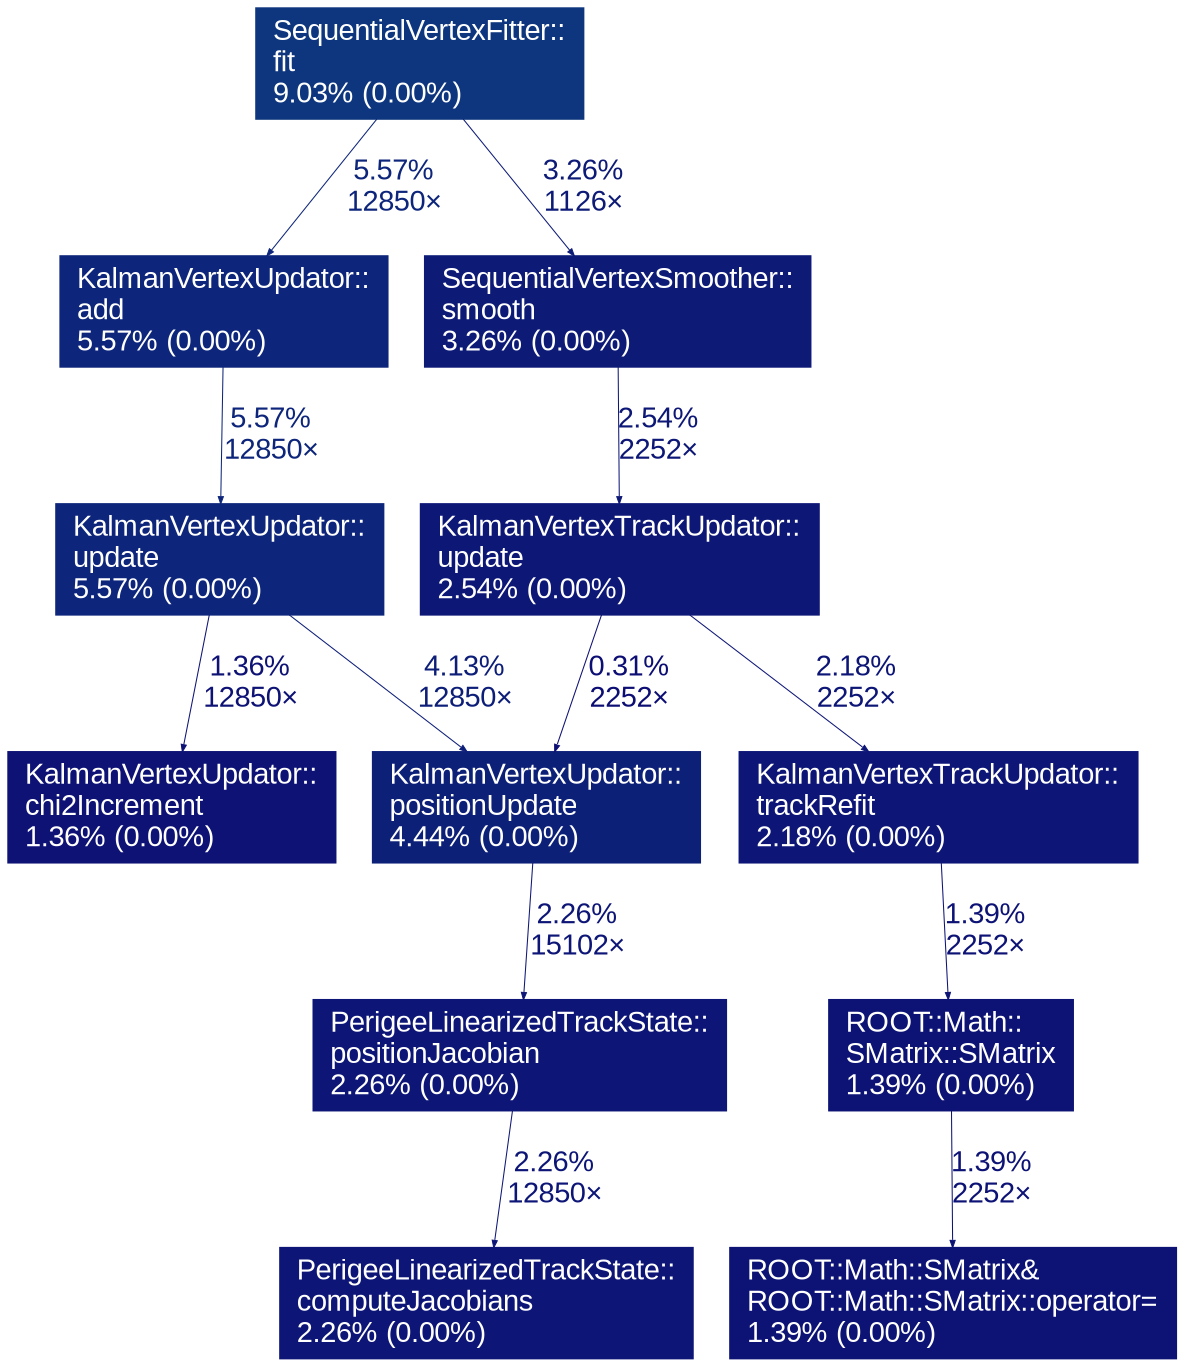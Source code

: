 digraph {
	graph [fontname=Arial];
	node [fontcolor=white,
		fontname=Arial,
		label="\N",
		shape=box,
		style=filled
	];
	edge [fontname=Arial];
	"KalmanVertexTrackUpdator<5u>::trackRefit(VertexState const&, ReferenceCountingPointer<LinearizedTrackState<5u> >, float) const"	[color="#0d1676",
		fontcolor="#ffffff",
		label="KalmanVertexTrackUpdator::\ltrackRefit\l2.18% (0.00%)\l"];
	_ff2d67a47cfac475671aa1360327e2c7b55eaded	[color="#0d1375",
		fontcolor="#ffffff",
		label="ROOT::Math::\lSMatrix::SMatrix\l1.39% (0.00%)\l"];
	"KalmanVertexTrackUpdator<5u>::trackRefit(VertexState const&, ReferenceCountingPointer<LinearizedTrackState<5u> >, float) const" -> _ff2d67a47cfac475671aa1360327e2c7b55eaded	[arrowsize=0.35,
		color="#0d1375",
		fontcolor="#0d1375",
		label="1.39%\n2252×",
		penwidth=0.50];
	_69818e289b8cfcf319dbb04c9d3e626dc53f9fe4	[color="#0d1375",
		fontcolor="#ffffff",
		label="ROOT::Math::SMatrix& \lROOT::Math::SMatrix::operator=\l1.39% (0.00%)\l"];
	_ff2d67a47cfac475671aa1360327e2c7b55eaded -> _69818e289b8cfcf319dbb04c9d3e626dc53f9fe4	[arrowsize=0.35,
		color="#0d1375",
		fontcolor="#0d1375",
		label="1.39%\n2252×",
		penwidth=0.50];
	"KalmanVertexTrackUpdator<5u>::update(CachingVertex<5u> const&, ReferenceCountingPointer<VertexTrack<5u> >) const"	[color="#0d1776",
		fontcolor="#ffffff",
		label="KalmanVertexTrackUpdator::\lupdate\l2.54% (0.00%)\l"];
	"KalmanVertexTrackUpdator<5u>::update(CachingVertex<5u> const&, ReferenceCountingPointer<VertexTrack<5u> >) const" -> "KalmanVertexTrackUpdator<5u>::trackRefit(VertexState const&, ReferenceCountingPointer<LinearizedTrackState<5u> >, float) const"	[arrowsize=0.35,
		color="#0d1676",
		fontcolor="#0d1676",
		label="2.18%\n2252×",
		penwidth=0.50];
	"KalmanVertexUpdator<5u>::positionUpdate(VertexState const&, ReferenceCountingPointer<LinearizedTrackState<5u> >, float, int) const"	[color="#0d2078",
		fontcolor="#ffffff",
		label="KalmanVertexUpdator::\lpositionUpdate\l4.44% (0.00%)\l"];
	"KalmanVertexTrackUpdator<5u>::update(CachingVertex<5u> const&, ReferenceCountingPointer<VertexTrack<5u> >) const" -> "KalmanVertexUpdator<5u>::positionUpdate(VertexState const&, ReferenceCountingPointer<LinearizedTrackState<5u> >, float, int) const"	[arrowsize=0.35,
		color="#0d0e73",
		fontcolor="#0d0e73",
		label="0.31%\n2252×",
		penwidth=0.50];
	"PerigeeLinearizedTrackState::positionJacobian() const"	[color="#0d1676",
		fontcolor="#ffffff",
		label="PerigeeLinearizedTrackState::\lpositionJacobian\l2.26% (0.00%)\l"];
	"KalmanVertexUpdator<5u>::positionUpdate(VertexState const&, ReferenceCountingPointer<LinearizedTrackState<5u> >, float, int) const" -> "PerigeeLinearizedTrackState::positionJacobian() const"	[arrowsize=0.35,
		color="#0d1676",
		fontcolor="#0d1676",
		label="2.26%\n15102×",
		penwidth=0.50];
	"PerigeeLinearizedTrackState::computeJacobians() const"	[color="#0d1676",
		fontcolor="#ffffff",
		label="PerigeeLinearizedTrackState::\lcomputeJacobians\l2.26% (0.00%)\l"];
	"PerigeeLinearizedTrackState::positionJacobian() const" -> "PerigeeLinearizedTrackState::computeJacobians() const"	[arrowsize=0.35,
		color="#0d1676",
		fontcolor="#0d1676",
		label="2.26%\n12850×",
		penwidth=0.50];
	"KalmanVertexUpdator<5u>::add(CachingVertex<5u> const&, ReferenceCountingPointer<VertexTrack<5u> >) const"	[color="#0d257a",
		fontcolor="#ffffff",
		label="KalmanVertexUpdator::\ladd\l5.57% (0.00%)\l"];
	"KalmanVertexUpdator<5u>::update(CachingVertex<5u> const&, ReferenceCountingPointer<VertexTrack<5u> >, float, int) const"	[color="#0d257a",
		fontcolor="#ffffff",
		label="KalmanVertexUpdator::\lupdate\l5.57% (0.00%)\l"];
	"KalmanVertexUpdator<5u>::add(CachingVertex<5u> const&, ReferenceCountingPointer<VertexTrack<5u> >) const" -> "KalmanVertexUpdator<5u>::update(CachingVertex<5u> const&, ReferenceCountingPointer<VertexTrack<5u> >, float, int) const"	[arrowsize=0.35,
		color="#0d257a",
		fontcolor="#0d257a",
		label="5.57%\n12850×",
		penwidth=0.50];
	"KalmanVertexUpdator<5u>::update(CachingVertex<5u> const&, ReferenceCountingPointer<VertexTrack<5u> >, float, int) const" -> "KalmanVertexUpdator<5u>::positionUpdate(VertexState const&, ReferenceCountingPointer<LinearizedTrackState<5u> >, float, int) const"	[arrowsize=0.35,
		color="#0d1e78",
		fontcolor="#0d1e78",
		label="4.13%\n12850×",
		penwidth=0.50];
	"KalmanVertexUpdator<5u>::chi2Increment(VertexState const&, VertexState const&, ReferenceCountingPointer<LinearizedTrackState<5u> >, \
float) const"	[color="#0d1274",
		fontcolor="#ffffff",
		label="KalmanVertexUpdator::\lchi2Increment\l1.36% (0.00%)\l"];
	"KalmanVertexUpdator<5u>::update(CachingVertex<5u> const&, ReferenceCountingPointer<VertexTrack<5u> >, float, int) const" -> "KalmanVertexUpdator<5u>::chi2Increment(VertexState const&, VertexState const&, ReferenceCountingPointer<LinearizedTrackState<5u> >, \
float) const"	[arrowsize=0.35,
		color="#0d1274",
		fontcolor="#0d1274",
		label="1.36%\n12850×",
		penwidth=0.50];
	"SequentialVertexFitter<5u>::fit(std::vector<ReferenceCountingPointer<VertexTrack<5u> >, std::allocator<ReferenceCountingPointer<\
VertexTrack<5u> > > > const&, VertexState, bool) const"	[color="#0d367e",
		fontcolor="#ffffff",
		label="SequentialVertexFitter::\lfit\l9.03% (0.00%)\l"];
	"SequentialVertexFitter<5u>::fit(std::vector<ReferenceCountingPointer<VertexTrack<5u> >, std::allocator<ReferenceCountingPointer<\
VertexTrack<5u> > > > const&, VertexState, bool) const" -> "KalmanVertexUpdator<5u>::add(CachingVertex<5u> const&, ReferenceCountingPointer<VertexTrack<5u> >) const"	[arrowsize=0.35,
		color="#0d257a",
		fontcolor="#0d257a",
		label="5.57%\n12850×",
		penwidth=0.50];
	"SequentialVertexSmoother<5u>::smooth(CachingVertex<5u> const&) const"	[color="#0d1b77",
		fontcolor="#ffffff",
		label="SequentialVertexSmoother::\lsmooth\l3.26% (0.00%)\l"];
	"SequentialVertexFitter<5u>::fit(std::vector<ReferenceCountingPointer<VertexTrack<5u> >, std::allocator<ReferenceCountingPointer<\
VertexTrack<5u> > > > const&, VertexState, bool) const" -> "SequentialVertexSmoother<5u>::smooth(CachingVertex<5u> const&) const"	[arrowsize=0.35,
		color="#0d1b77",
		fontcolor="#0d1b77",
		label="3.26%\n1126×",
		penwidth=0.50];
	"SequentialVertexSmoother<5u>::smooth(CachingVertex<5u> const&) const" -> "KalmanVertexTrackUpdator<5u>::update(CachingVertex<5u> const&, ReferenceCountingPointer<VertexTrack<5u> >) const"	[arrowsize=0.35,
		color="#0d1776",
		fontcolor="#0d1776",
		label="2.54%\n2252×",
		penwidth=0.50];
}

